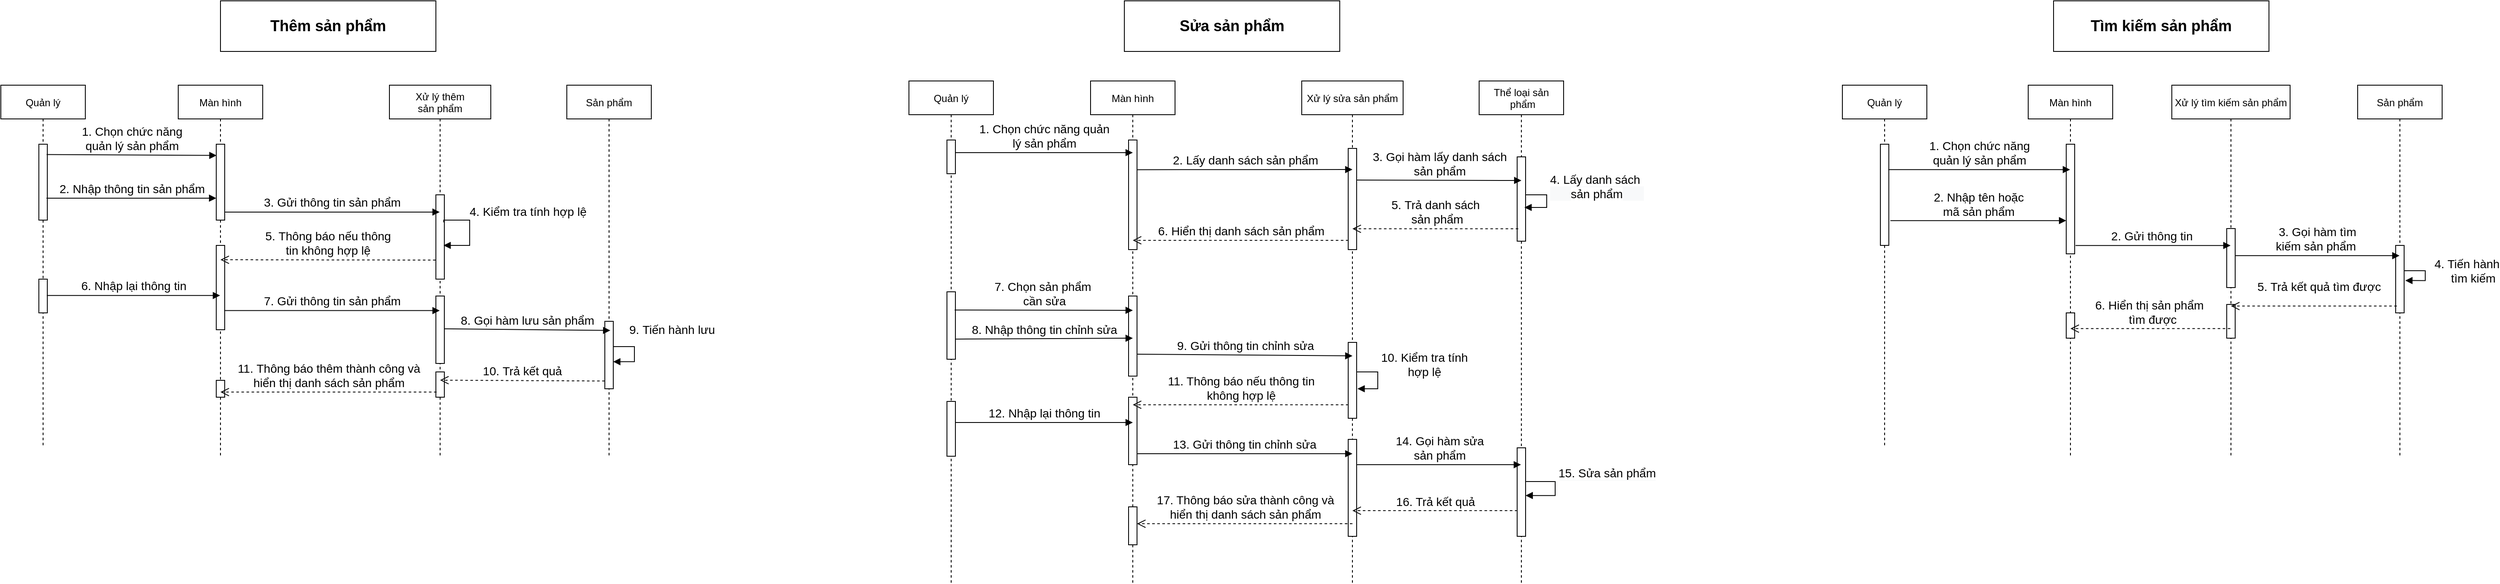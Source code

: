 <mxfile version="17.4.2" type="device"><diagram id="qGGBcqOVeafDl4ot22Fd" name="Page-1"><mxGraphModel dx="2216" dy="2206" grid="1" gridSize="10" guides="1" tooltips="1" connect="1" arrows="1" fold="1" page="1" pageScale="1" pageWidth="850" pageHeight="1100" math="0" shadow="0"><root><mxCell id="0"/><mxCell id="1" parent="0"/><mxCell id="F-oeoqeJH8lgBz33FF7a-1" value="Quản lý" style="shape=umlLifeline;perimeter=lifelinePerimeter;container=1;collapsible=0;recursiveResize=0;rounded=0;shadow=0;strokeWidth=1;" parent="1" vertex="1"><mxGeometry x="150" y="80" width="100" height="430" as="geometry"/></mxCell><mxCell id="F-oeoqeJH8lgBz33FF7a-2" value="" style="points=[];perimeter=orthogonalPerimeter;rounded=0;shadow=0;strokeWidth=1;" parent="F-oeoqeJH8lgBz33FF7a-1" vertex="1"><mxGeometry x="45" y="70" width="10" height="90" as="geometry"/></mxCell><mxCell id="F-oeoqeJH8lgBz33FF7a-3" value="" style="html=1;points=[];perimeter=orthogonalPerimeter;fontSize=12;" parent="F-oeoqeJH8lgBz33FF7a-1" vertex="1"><mxGeometry x="45" y="230" width="10" height="40" as="geometry"/></mxCell><mxCell id="F-oeoqeJH8lgBz33FF7a-4" value="Màn hình" style="shape=umlLifeline;perimeter=lifelinePerimeter;container=1;collapsible=0;recursiveResize=0;rounded=0;shadow=0;strokeWidth=1;" parent="1" vertex="1"><mxGeometry x="360" y="80" width="100" height="440" as="geometry"/></mxCell><mxCell id="F-oeoqeJH8lgBz33FF7a-5" value="" style="points=[];perimeter=orthogonalPerimeter;rounded=0;shadow=0;strokeWidth=1;" parent="F-oeoqeJH8lgBz33FF7a-4" vertex="1"><mxGeometry x="45" y="70" width="10" height="90" as="geometry"/></mxCell><mxCell id="F-oeoqeJH8lgBz33FF7a-6" value="" style="html=1;points=[];perimeter=orthogonalPerimeter;fontSize=12;" parent="F-oeoqeJH8lgBz33FF7a-4" vertex="1"><mxGeometry x="45" y="190" width="10" height="100" as="geometry"/></mxCell><mxCell id="F-oeoqeJH8lgBz33FF7a-7" value="" style="html=1;points=[];perimeter=orthogonalPerimeter;fontSize=12;" parent="F-oeoqeJH8lgBz33FF7a-4" vertex="1"><mxGeometry x="45" y="350" width="10" height="20" as="geometry"/></mxCell><mxCell id="F-oeoqeJH8lgBz33FF7a-8" value="Xử lý thêm&#10;sản phẩm" style="shape=umlLifeline;perimeter=lifelinePerimeter;container=1;collapsible=0;recursiveResize=0;rounded=0;shadow=0;strokeWidth=1;" parent="1" vertex="1"><mxGeometry x="610" y="80" width="120" height="440" as="geometry"/></mxCell><mxCell id="F-oeoqeJH8lgBz33FF7a-9" value="" style="points=[];perimeter=orthogonalPerimeter;rounded=0;shadow=0;strokeWidth=1;" parent="F-oeoqeJH8lgBz33FF7a-8" vertex="1"><mxGeometry x="55" y="130" width="10" height="100" as="geometry"/></mxCell><mxCell id="F-oeoqeJH8lgBz33FF7a-10" value="&lt;font style=&quot;font-size: 14px&quot;&gt;4.&amp;nbsp;Kiểm tra tính hợp lệ&lt;/font&gt;" style="edgeStyle=orthogonalEdgeStyle;html=1;align=left;spacingLeft=2;endArrow=block;rounded=0;fontSize=12;exitX=0.928;exitY=0.326;exitDx=0;exitDy=0;exitPerimeter=0;" parent="F-oeoqeJH8lgBz33FF7a-8" source="F-oeoqeJH8lgBz33FF7a-9" edge="1"><mxGeometry x="-0.375" y="10" relative="1" as="geometry"><mxPoint x="65" y="120" as="sourcePoint"/><Array as="points"><mxPoint x="64" y="160"/><mxPoint x="95" y="160"/><mxPoint x="95" y="190"/></Array><mxPoint x="64" y="190" as="targetPoint"/><mxPoint as="offset"/></mxGeometry></mxCell><mxCell id="F-oeoqeJH8lgBz33FF7a-11" value="" style="html=1;points=[];perimeter=orthogonalPerimeter;fontSize=12;" parent="F-oeoqeJH8lgBz33FF7a-8" vertex="1"><mxGeometry x="55" y="250" width="10" height="80" as="geometry"/></mxCell><mxCell id="F-oeoqeJH8lgBz33FF7a-12" value="" style="html=1;points=[];perimeter=orthogonalPerimeter;fontSize=12;" parent="F-oeoqeJH8lgBz33FF7a-8" vertex="1"><mxGeometry x="55" y="340" width="10" height="30" as="geometry"/></mxCell><mxCell id="F-oeoqeJH8lgBz33FF7a-13" value="Sản phẩm" style="shape=umlLifeline;perimeter=lifelinePerimeter;container=1;collapsible=0;recursiveResize=0;rounded=0;shadow=0;strokeWidth=1;" parent="1" vertex="1"><mxGeometry x="820" y="80" width="100" height="440" as="geometry"/></mxCell><mxCell id="F-oeoqeJH8lgBz33FF7a-14" value="&lt;font style=&quot;font-size: 14px&quot;&gt;9.&amp;nbsp;Tiến hành lưu&lt;/font&gt;" style="edgeStyle=orthogonalEdgeStyle;html=1;align=left;spacingLeft=2;endArrow=block;rounded=0;entryX=0.986;entryY=0.599;fontSize=12;entryDx=0;entryDy=0;entryPerimeter=0;" parent="F-oeoqeJH8lgBz33FF7a-13" target="F-oeoqeJH8lgBz33FF7a-15" edge="1"><mxGeometry x="-0.453" y="20" relative="1" as="geometry"><mxPoint x="50" y="310" as="sourcePoint"/><Array as="points"><mxPoint x="80" y="310"/><mxPoint x="80" y="328"/></Array><mxPoint x="55" y="330" as="targetPoint"/><mxPoint as="offset"/></mxGeometry></mxCell><mxCell id="F-oeoqeJH8lgBz33FF7a-15" value="" style="html=1;points=[];perimeter=orthogonalPerimeter;fontSize=12;" parent="F-oeoqeJH8lgBz33FF7a-13" vertex="1"><mxGeometry x="45" y="280" width="10" height="80" as="geometry"/></mxCell><mxCell id="F-oeoqeJH8lgBz33FF7a-16" value="&lt;font style=&quot;font-size: 14px&quot;&gt;2. Nhập thông tin&amp;nbsp;sản phẩm&lt;/font&gt;" style="html=1;verticalAlign=bottom;endArrow=block;rounded=0;exitX=0.9;exitY=0.711;exitDx=0;exitDy=0;exitPerimeter=0;" parent="1" source="F-oeoqeJH8lgBz33FF7a-2" target="F-oeoqeJH8lgBz33FF7a-5" edge="1"><mxGeometry width="80" relative="1" as="geometry"><mxPoint x="510" y="270" as="sourcePoint"/><mxPoint x="590" y="270" as="targetPoint"/></mxGeometry></mxCell><mxCell id="F-oeoqeJH8lgBz33FF7a-17" value="&lt;font style=&quot;font-size: 14px&quot;&gt;3. Gửi thông tin sản phẩm&lt;/font&gt;" style="html=1;verticalAlign=bottom;endArrow=block;rounded=0;fontSize=12;exitX=1.031;exitY=0.894;exitDx=0;exitDy=0;exitPerimeter=0;" parent="1" source="F-oeoqeJH8lgBz33FF7a-5" target="F-oeoqeJH8lgBz33FF7a-8" edge="1"><mxGeometry width="80" relative="1" as="geometry"><mxPoint x="510" y="270" as="sourcePoint"/><mxPoint x="590" y="270" as="targetPoint"/></mxGeometry></mxCell><mxCell id="F-oeoqeJH8lgBz33FF7a-18" value="&lt;font style=&quot;font-size: 14px&quot;&gt;5.&amp;nbsp;Thông báo nếu thông&lt;br&gt;tin không hợp lệ&lt;/font&gt;" style="html=1;verticalAlign=bottom;endArrow=open;dashed=1;endSize=8;rounded=0;fontSize=12;exitX=-0.038;exitY=0.774;exitDx=0;exitDy=0;exitPerimeter=0;" parent="1" source="F-oeoqeJH8lgBz33FF7a-9" edge="1"><mxGeometry relative="1" as="geometry"><mxPoint x="640" y="260" as="sourcePoint"/><mxPoint x="410" y="287" as="targetPoint"/></mxGeometry></mxCell><mxCell id="F-oeoqeJH8lgBz33FF7a-19" value="&lt;font style=&quot;font-size: 14px&quot;&gt;6.&amp;nbsp;Nhập lại thông tin&lt;/font&gt;" style="html=1;verticalAlign=bottom;endArrow=block;rounded=0;fontSize=12;exitX=0.938;exitY=0.485;exitDx=0;exitDy=0;exitPerimeter=0;" parent="1" source="F-oeoqeJH8lgBz33FF7a-3" target="F-oeoqeJH8lgBz33FF7a-4" edge="1"><mxGeometry width="80" relative="1" as="geometry"><mxPoint x="180" y="318" as="sourcePoint"/><mxPoint x="390" y="329" as="targetPoint"/></mxGeometry></mxCell><mxCell id="F-oeoqeJH8lgBz33FF7a-20" value="&lt;font style=&quot;font-size: 14px&quot;&gt;7. Gửi thông tin sản phẩm&lt;/font&gt;" style="html=1;verticalAlign=bottom;endArrow=block;rounded=0;fontSize=12;exitX=0.938;exitY=0.773;exitDx=0;exitDy=0;exitPerimeter=0;" parent="1" source="F-oeoqeJH8lgBz33FF7a-6" target="F-oeoqeJH8lgBz33FF7a-8" edge="1"><mxGeometry width="80" relative="1" as="geometry"><mxPoint x="360" y="290" as="sourcePoint"/><mxPoint x="440" y="290" as="targetPoint"/></mxGeometry></mxCell><mxCell id="F-oeoqeJH8lgBz33FF7a-21" value="&lt;font style=&quot;font-size: 14px&quot;&gt;8.&amp;nbsp;Gọi hàm lưu&amp;nbsp;sản phẩm&lt;/font&gt;" style="html=1;verticalAlign=bottom;endArrow=block;rounded=0;fontSize=12;exitX=0.986;exitY=0.486;exitDx=0;exitDy=0;exitPerimeter=0;entryX=0.515;entryY=0.661;entryDx=0;entryDy=0;entryPerimeter=0;" parent="1" source="F-oeoqeJH8lgBz33FF7a-11" target="F-oeoqeJH8lgBz33FF7a-13" edge="1"><mxGeometry width="80" relative="1" as="geometry"><mxPoint x="660" y="330" as="sourcePoint"/><mxPoint x="740" y="330" as="targetPoint"/></mxGeometry></mxCell><mxCell id="F-oeoqeJH8lgBz33FF7a-22" value="&lt;font style=&quot;font-size: 14px&quot;&gt;10.&amp;nbsp;Trả kết quả&lt;/font&gt;" style="html=1;verticalAlign=bottom;endArrow=open;dashed=1;endSize=8;rounded=0;fontSize=12;exitX=-0.014;exitY=0.885;exitDx=0;exitDy=0;exitPerimeter=0;entryX=0.5;entryY=0.795;entryDx=0;entryDy=0;entryPerimeter=0;" parent="1" source="F-oeoqeJH8lgBz33FF7a-15" target="F-oeoqeJH8lgBz33FF7a-8" edge="1"><mxGeometry relative="1" as="geometry"><mxPoint x="740" y="430" as="sourcePoint"/><mxPoint x="660" y="430" as="targetPoint"/></mxGeometry></mxCell><mxCell id="F-oeoqeJH8lgBz33FF7a-23" value="&lt;font style=&quot;font-size: 14px&quot;&gt;11.&amp;nbsp;Thông báo thêm thành công và&lt;br&gt;hiển thị danh sách sản phẩm&lt;/font&gt;" style="html=1;verticalAlign=bottom;endArrow=open;dashed=1;endSize=8;rounded=0;fontSize=12;exitX=0.081;exitY=0.797;exitDx=0;exitDy=0;exitPerimeter=0;" parent="1" source="F-oeoqeJH8lgBz33FF7a-12" target="F-oeoqeJH8lgBz33FF7a-4" edge="1"><mxGeometry relative="1" as="geometry"><mxPoint x="610" y="380" as="sourcePoint"/><mxPoint x="530" y="380" as="targetPoint"/></mxGeometry></mxCell><mxCell id="F-oeoqeJH8lgBz33FF7a-24" value="&lt;b&gt;&lt;font style=&quot;font-size: 18px&quot;&gt;Thêm sản phẩm&lt;/font&gt;&lt;/b&gt;" style="rounded=0;whiteSpace=wrap;html=1;fontSize=12;" parent="1" vertex="1"><mxGeometry x="410" y="-20" width="255" height="60" as="geometry"/></mxCell><mxCell id="F-oeoqeJH8lgBz33FF7a-26" value="Quản lý" style="shape=umlLifeline;perimeter=lifelinePerimeter;container=1;collapsible=0;recursiveResize=0;rounded=0;shadow=0;strokeWidth=1;" parent="1" vertex="1"><mxGeometry x="2330" y="80" width="100" height="430" as="geometry"/></mxCell><mxCell id="F-oeoqeJH8lgBz33FF7a-27" value="" style="points=[];perimeter=orthogonalPerimeter;rounded=0;shadow=0;strokeWidth=1;" parent="F-oeoqeJH8lgBz33FF7a-26" vertex="1"><mxGeometry x="45" y="70" width="10" height="120" as="geometry"/></mxCell><mxCell id="F-oeoqeJH8lgBz33FF7a-28" value="Màn hình" style="shape=umlLifeline;perimeter=lifelinePerimeter;container=1;collapsible=0;recursiveResize=0;rounded=0;shadow=0;strokeWidth=1;" parent="1" vertex="1"><mxGeometry x="2550" y="80" width="100" height="440" as="geometry"/></mxCell><mxCell id="F-oeoqeJH8lgBz33FF7a-29" value="" style="points=[];perimeter=orthogonalPerimeter;rounded=0;shadow=0;strokeWidth=1;" parent="F-oeoqeJH8lgBz33FF7a-28" vertex="1"><mxGeometry x="45" y="70" width="10" height="130" as="geometry"/></mxCell><mxCell id="F-oeoqeJH8lgBz33FF7a-30" value="" style="html=1;points=[];perimeter=orthogonalPerimeter;fontSize=12;" parent="F-oeoqeJH8lgBz33FF7a-28" vertex="1"><mxGeometry x="45" y="270" width="10" height="30" as="geometry"/></mxCell><mxCell id="F-oeoqeJH8lgBz33FF7a-31" value="Xử lý tìm kiếm sản phẩm" style="shape=umlLifeline;perimeter=lifelinePerimeter;container=1;collapsible=0;recursiveResize=0;rounded=0;shadow=0;strokeWidth=1;" parent="1" vertex="1"><mxGeometry x="2720" y="80" width="140" height="440" as="geometry"/></mxCell><mxCell id="F-oeoqeJH8lgBz33FF7a-32" value="" style="points=[];perimeter=orthogonalPerimeter;rounded=0;shadow=0;strokeWidth=1;" parent="F-oeoqeJH8lgBz33FF7a-31" vertex="1"><mxGeometry x="65" y="170" width="10" height="70" as="geometry"/></mxCell><mxCell id="F-oeoqeJH8lgBz33FF7a-33" value="" style="html=1;points=[];perimeter=orthogonalPerimeter;fontSize=12;" parent="F-oeoqeJH8lgBz33FF7a-31" vertex="1"><mxGeometry x="65" y="260" width="10" height="40" as="geometry"/></mxCell><mxCell id="F-oeoqeJH8lgBz33FF7a-34" value="Sản phẩm" style="shape=umlLifeline;perimeter=lifelinePerimeter;container=1;collapsible=0;recursiveResize=0;rounded=0;shadow=0;strokeWidth=1;" parent="1" vertex="1"><mxGeometry x="2940" y="80" width="100" height="440" as="geometry"/></mxCell><mxCell id="F-oeoqeJH8lgBz33FF7a-35" value="" style="html=1;points=[];perimeter=orthogonalPerimeter;fontSize=12;" parent="F-oeoqeJH8lgBz33FF7a-34" vertex="1"><mxGeometry x="45" y="190" width="10" height="80" as="geometry"/></mxCell><mxCell id="F-oeoqeJH8lgBz33FF7a-36" value="&lt;font style=&quot;font-size: 14px&quot;&gt;4. Tiến hành&lt;br&gt;&amp;nbsp; &amp;nbsp; &amp;nbsp;tìm kiếm&lt;/font&gt;" style="edgeStyle=orthogonalEdgeStyle;html=1;align=left;spacingLeft=2;endArrow=block;rounded=0;fontSize=12;exitX=1;exitY=0.375;exitDx=0;exitDy=0;exitPerimeter=0;entryX=1.133;entryY=0.521;entryDx=0;entryDy=0;entryPerimeter=0;" parent="F-oeoqeJH8lgBz33FF7a-34" source="F-oeoqeJH8lgBz33FF7a-35" target="F-oeoqeJH8lgBz33FF7a-35" edge="1"><mxGeometry x="-0.286" y="-10" relative="1" as="geometry"><mxPoint x="60" y="160" as="sourcePoint"/><Array as="points"><mxPoint x="80" y="220"/><mxPoint x="80" y="232"/></Array><mxPoint x="60" y="220" as="targetPoint"/><mxPoint x="10" y="-10" as="offset"/></mxGeometry></mxCell><mxCell id="F-oeoqeJH8lgBz33FF7a-37" value="&lt;font style=&quot;font-size: 14px&quot;&gt;2. Nhập tên hoặc &lt;br&gt;mã&amp;nbsp;sản phẩm&lt;/font&gt;" style="html=1;verticalAlign=bottom;endArrow=block;rounded=0;exitX=1.18;exitY=0.755;exitDx=0;exitDy=0;exitPerimeter=0;" parent="1" source="F-oeoqeJH8lgBz33FF7a-27" target="F-oeoqeJH8lgBz33FF7a-29" edge="1"><mxGeometry width="80" relative="1" as="geometry"><mxPoint x="2390" y="240" as="sourcePoint"/><mxPoint x="2760" y="270" as="targetPoint"/></mxGeometry></mxCell><mxCell id="F-oeoqeJH8lgBz33FF7a-38" value="&lt;font style=&quot;font-size: 14px&quot;&gt;2. Gửi thông tin&amp;nbsp;&lt;/font&gt;" style="html=1;verticalAlign=bottom;endArrow=block;rounded=0;fontSize=12;exitX=1.1;exitY=0.924;exitDx=0;exitDy=0;exitPerimeter=0;" parent="1" source="F-oeoqeJH8lgBz33FF7a-29" target="F-oeoqeJH8lgBz33FF7a-31" edge="1"><mxGeometry width="80" relative="1" as="geometry"><mxPoint x="2680" y="270" as="sourcePoint"/><mxPoint x="2760" y="270" as="targetPoint"/></mxGeometry></mxCell><mxCell id="F-oeoqeJH8lgBz33FF7a-39" value="&lt;b&gt;&lt;font style=&quot;font-size: 18px&quot;&gt;Tìm kiếm sản phẩm&lt;/font&gt;&lt;/b&gt;" style="rounded=0;whiteSpace=wrap;html=1;fontSize=12;" parent="1" vertex="1"><mxGeometry x="2580" y="-20" width="255" height="60" as="geometry"/></mxCell><mxCell id="F-oeoqeJH8lgBz33FF7a-40" value="&lt;font style=&quot;font-size: 14px&quot;&gt;3. Gọi hàm tìm &lt;br&gt;kiếm sản phẩm&amp;nbsp;&lt;/font&gt;" style="html=1;verticalAlign=bottom;endArrow=block;rounded=0;fontSize=12;exitX=1.003;exitY=0.459;exitDx=0;exitDy=0;exitPerimeter=0;" parent="1" source="F-oeoqeJH8lgBz33FF7a-32" target="F-oeoqeJH8lgBz33FF7a-34" edge="1"><mxGeometry width="80" relative="1" as="geometry"><mxPoint x="2830" y="220" as="sourcePoint"/><mxPoint x="2710" y="260" as="targetPoint"/></mxGeometry></mxCell><mxCell id="F-oeoqeJH8lgBz33FF7a-41" value="&lt;font style=&quot;font-size: 14px&quot;&gt;5. Trả kết quả tìm được&lt;/font&gt;" style="html=1;verticalAlign=bottom;endArrow=open;dashed=1;endSize=8;rounded=0;fontSize=12;exitX=0.134;exitY=0.899;exitDx=0;exitDy=0;exitPerimeter=0;" parent="1" source="F-oeoqeJH8lgBz33FF7a-35" target="F-oeoqeJH8lgBz33FF7a-31" edge="1"><mxGeometry x="-0.056" y="-12" relative="1" as="geometry"><mxPoint x="2930" y="200" as="sourcePoint"/><mxPoint x="2850" y="200" as="targetPoint"/><mxPoint as="offset"/></mxGeometry></mxCell><mxCell id="F-oeoqeJH8lgBz33FF7a-42" value="&lt;font style=&quot;font-size: 14px&quot;&gt;6. Hiển thị sản phẩm&amp;nbsp;&lt;br&gt;&amp;nbsp;tìm được&lt;/font&gt;" style="html=1;verticalAlign=bottom;endArrow=open;dashed=1;endSize=8;rounded=0;fontSize=12;exitX=0.495;exitY=0.656;exitDx=0;exitDy=0;exitPerimeter=0;" parent="1" source="F-oeoqeJH8lgBz33FF7a-31" target="F-oeoqeJH8lgBz33FF7a-28" edge="1"><mxGeometry relative="1" as="geometry"><mxPoint x="2930" y="330" as="sourcePoint"/><mxPoint x="2700" y="310" as="targetPoint"/></mxGeometry></mxCell><mxCell id="F-oeoqeJH8lgBz33FF7a-43" value="&lt;font style=&quot;font-size: 14px&quot;&gt;1. Chọn chức năng &lt;br&gt;quản lý sản phẩm&lt;/font&gt;" style="html=1;verticalAlign=bottom;endArrow=block;rounded=0;fontSize=12;entryX=0.033;entryY=0.148;entryDx=0;entryDy=0;entryPerimeter=0;exitX=0.92;exitY=0.136;exitDx=0;exitDy=0;exitPerimeter=0;" parent="1" source="F-oeoqeJH8lgBz33FF7a-2" target="F-oeoqeJH8lgBz33FF7a-5" edge="1"><mxGeometry width="80" relative="1" as="geometry"><mxPoint x="140" y="163" as="sourcePoint"/><mxPoint x="680" y="190" as="targetPoint"/></mxGeometry></mxCell><mxCell id="F-oeoqeJH8lgBz33FF7a-68" value="1. Chọn chức năng &lt;br&gt;quản lý sản phẩm" style="html=1;verticalAlign=bottom;endArrow=block;rounded=0;fontSize=14;exitX=0.933;exitY=0.251;exitDx=0;exitDy=0;exitPerimeter=0;" parent="1" source="F-oeoqeJH8lgBz33FF7a-27" target="F-oeoqeJH8lgBz33FF7a-28" edge="1"><mxGeometry width="80" relative="1" as="geometry"><mxPoint x="2280" y="210" as="sourcePoint"/><mxPoint x="2360" y="210" as="targetPoint"/></mxGeometry></mxCell><mxCell id="_5m4zO72RweKSbuo_M-5-1" value="&lt;b&gt;&lt;font style=&quot;font-size: 18px&quot;&gt;Sửa sản phẩm&lt;/font&gt;&lt;/b&gt;" style="rounded=0;whiteSpace=wrap;html=1;fontSize=12;" parent="1" vertex="1"><mxGeometry x="1480" y="-20" width="255" height="60" as="geometry"/></mxCell><mxCell id="_5m4zO72RweKSbuo_M-5-2" value="Quản lý" style="shape=umlLifeline;perimeter=lifelinePerimeter;container=1;collapsible=0;recursiveResize=0;rounded=0;shadow=0;strokeWidth=1;" parent="1" vertex="1"><mxGeometry x="1225" y="75" width="100" height="595" as="geometry"/></mxCell><mxCell id="_5m4zO72RweKSbuo_M-5-3" value="" style="points=[];perimeter=orthogonalPerimeter;rounded=0;shadow=0;strokeWidth=1;" parent="_5m4zO72RweKSbuo_M-5-2" vertex="1"><mxGeometry x="45" y="70" width="10" height="40" as="geometry"/></mxCell><mxCell id="_5m4zO72RweKSbuo_M-5-4" value="" style="html=1;points=[];perimeter=orthogonalPerimeter;fontSize=12;" parent="_5m4zO72RweKSbuo_M-5-2" vertex="1"><mxGeometry x="45" y="250" width="10" height="80" as="geometry"/></mxCell><mxCell id="_5m4zO72RweKSbuo_M-5-5" value="" style="html=1;points=[];perimeter=orthogonalPerimeter;fontSize=12;" parent="_5m4zO72RweKSbuo_M-5-2" vertex="1"><mxGeometry x="45" y="380" width="10" height="65" as="geometry"/></mxCell><mxCell id="_5m4zO72RweKSbuo_M-5-6" value="Màn hình" style="shape=umlLifeline;perimeter=lifelinePerimeter;container=1;collapsible=0;recursiveResize=0;rounded=0;shadow=0;strokeWidth=1;" parent="1" vertex="1"><mxGeometry x="1440" y="75" width="100" height="595" as="geometry"/></mxCell><mxCell id="_5m4zO72RweKSbuo_M-5-7" value="" style="points=[];perimeter=orthogonalPerimeter;rounded=0;shadow=0;strokeWidth=1;" parent="_5m4zO72RweKSbuo_M-5-6" vertex="1"><mxGeometry x="45" y="70" width="10" height="130" as="geometry"/></mxCell><mxCell id="_5m4zO72RweKSbuo_M-5-8" value="" style="html=1;points=[];perimeter=orthogonalPerimeter;fontSize=12;" parent="_5m4zO72RweKSbuo_M-5-6" vertex="1"><mxGeometry x="45" y="255" width="10" height="95" as="geometry"/></mxCell><mxCell id="_5m4zO72RweKSbuo_M-5-9" value="" style="html=1;points=[];perimeter=orthogonalPerimeter;fontSize=12;" parent="_5m4zO72RweKSbuo_M-5-6" vertex="1"><mxGeometry x="45" y="375" width="10" height="80" as="geometry"/></mxCell><mxCell id="_5m4zO72RweKSbuo_M-5-10" value="" style="html=1;points=[];perimeter=orthogonalPerimeter;fontSize=12;" parent="_5m4zO72RweKSbuo_M-5-6" vertex="1"><mxGeometry x="45" y="505" width="10" height="45" as="geometry"/></mxCell><mxCell id="_5m4zO72RweKSbuo_M-5-11" value="Xử lý sửa sản phẩm" style="shape=umlLifeline;perimeter=lifelinePerimeter;container=1;collapsible=0;recursiveResize=0;rounded=0;shadow=0;strokeWidth=1;" parent="1" vertex="1"><mxGeometry x="1690" y="75" width="120" height="595" as="geometry"/></mxCell><mxCell id="_5m4zO72RweKSbuo_M-5-12" value="" style="points=[];perimeter=orthogonalPerimeter;rounded=0;shadow=0;strokeWidth=1;" parent="_5m4zO72RweKSbuo_M-5-11" vertex="1"><mxGeometry x="55" y="80" width="10" height="120" as="geometry"/></mxCell><mxCell id="_5m4zO72RweKSbuo_M-5-13" value="" style="html=1;points=[];perimeter=orthogonalPerimeter;fontSize=12;" parent="_5m4zO72RweKSbuo_M-5-11" vertex="1"><mxGeometry x="55" y="310" width="10" height="90" as="geometry"/></mxCell><mxCell id="_5m4zO72RweKSbuo_M-5-14" value="&lt;div style=&quot;text-align: center&quot;&gt;&lt;font face=&quot;helvetica&quot;&gt;&lt;span style=&quot;font-size: 14px ; background-color: rgb(255 , 255 , 255)&quot;&gt;10. Kiểm tra tính&lt;/span&gt;&lt;/font&gt;&lt;/div&gt;&lt;div style=&quot;text-align: center&quot;&gt;&lt;font face=&quot;helvetica&quot;&gt;&lt;span style=&quot;font-size: 14px ; background-color: rgb(255 , 255 , 255)&quot;&gt;hợp lệ&lt;/span&gt;&lt;/font&gt;&lt;/div&gt;" style="edgeStyle=orthogonalEdgeStyle;html=1;align=left;spacingLeft=2;endArrow=block;rounded=0;fontSize=12;" parent="_5m4zO72RweKSbuo_M-5-11" edge="1"><mxGeometry x="-0.251" y="-10" relative="1" as="geometry"><mxPoint x="65" y="345" as="sourcePoint"/><Array as="points"><mxPoint x="90" y="345"/><mxPoint x="90" y="365"/></Array><mxPoint x="66" y="365" as="targetPoint"/><mxPoint x="10" y="-10" as="offset"/></mxGeometry></mxCell><mxCell id="_5m4zO72RweKSbuo_M-5-15" value="" style="html=1;points=[];perimeter=orthogonalPerimeter;fontSize=12;" parent="_5m4zO72RweKSbuo_M-5-11" vertex="1"><mxGeometry x="55" y="425" width="10" height="115" as="geometry"/></mxCell><mxCell id="_5m4zO72RweKSbuo_M-5-16" value="Thể loại sản&#10; phẩm" style="shape=umlLifeline;perimeter=lifelinePerimeter;container=1;collapsible=0;recursiveResize=0;rounded=0;shadow=0;strokeWidth=1;" parent="1" vertex="1"><mxGeometry x="1900" y="75" width="100" height="595" as="geometry"/></mxCell><mxCell id="_5m4zO72RweKSbuo_M-5-17" value="" style="points=[];perimeter=orthogonalPerimeter;rounded=0;shadow=0;strokeWidth=1;" parent="_5m4zO72RweKSbuo_M-5-16" vertex="1"><mxGeometry x="45" y="90" width="10" height="100" as="geometry"/></mxCell><mxCell id="_5m4zO72RweKSbuo_M-5-18" value="&lt;div style=&quot;background-color: rgb(248 , 249 , 250) ; text-align: center&quot;&gt;&lt;span style=&quot;background-color: rgb(255 , 255 , 255) ; font-size: 14px ; font-family: &amp;#34;helvetica&amp;#34;&quot;&gt;4. Lấy danh sách&amp;nbsp;&lt;/span&gt;&lt;/div&gt;&lt;div style=&quot;background-color: rgb(248 , 249 , 250) ; text-align: center&quot;&gt;&lt;span style=&quot;background-color: rgb(255 , 255 , 255) ; font-size: 14px ; font-family: &amp;#34;helvetica&amp;#34;&quot;&gt;sản phẩm&lt;/span&gt;&lt;/div&gt;" style="edgeStyle=orthogonalEdgeStyle;html=1;align=left;spacingLeft=2;endArrow=block;rounded=0;fontSize=12;entryX=0.863;entryY=0.604;entryDx=0;entryDy=0;entryPerimeter=0;" parent="_5m4zO72RweKSbuo_M-5-16" target="_5m4zO72RweKSbuo_M-5-17" edge="1"><mxGeometry x="-0.251" y="-10" relative="1" as="geometry"><mxPoint x="55" y="135" as="sourcePoint"/><Array as="points"><mxPoint x="80" y="135"/><mxPoint x="80" y="150"/><mxPoint x="54" y="150"/></Array><mxPoint x="54" y="135" as="targetPoint"/><mxPoint x="10" y="-10" as="offset"/></mxGeometry></mxCell><mxCell id="_5m4zO72RweKSbuo_M-5-19" value="" style="html=1;points=[];perimeter=orthogonalPerimeter;fontSize=12;" parent="_5m4zO72RweKSbuo_M-5-16" vertex="1"><mxGeometry x="45" y="435" width="10" height="105" as="geometry"/></mxCell><mxCell id="_5m4zO72RweKSbuo_M-5-20" value="&lt;div style=&quot;background-color: rgb(248 , 249 , 250) ; text-align: center&quot;&gt;&lt;span style=&quot;background-color: rgb(255 , 255 , 255) ; font-size: 14px ; font-family: &amp;#34;helvetica&amp;#34;&quot;&gt;15. Sửa&amp;nbsp;&lt;/span&gt;&lt;span style=&quot;background-color: rgb(255 , 255 , 255) ; font-family: &amp;#34;helvetica&amp;#34; ; font-size: 14px&quot;&gt;sản phẩm&lt;/span&gt;&lt;/div&gt;" style="edgeStyle=orthogonalEdgeStyle;html=1;align=left;spacingLeft=2;endArrow=block;rounded=0;fontSize=12;entryX=1;entryY=0.539;entryDx=0;entryDy=0;entryPerimeter=0;" parent="_5m4zO72RweKSbuo_M-5-16" target="_5m4zO72RweKSbuo_M-5-19" edge="1"><mxGeometry x="-0.192" y="10" relative="1" as="geometry"><mxPoint x="55" y="475" as="sourcePoint"/><Array as="points"><mxPoint x="56" y="475"/><mxPoint x="90" y="475"/><mxPoint x="90" y="492"/></Array><mxPoint x="63.63" y="160.4" as="targetPoint"/><mxPoint x="-10" y="-10" as="offset"/></mxGeometry></mxCell><mxCell id="_5m4zO72RweKSbuo_M-5-21" value="&lt;font style=&quot;font-size: 14px&quot;&gt;1. Chọn chức năng quản&lt;br&gt;lý sản phẩm&lt;/font&gt;" style="html=1;verticalAlign=bottom;endArrow=block;rounded=0;fontSize=12;" parent="1" edge="1"><mxGeometry width="80" relative="1" as="geometry"><mxPoint x="1280" y="160" as="sourcePoint"/><mxPoint x="1490" y="160" as="targetPoint"/></mxGeometry></mxCell><mxCell id="_5m4zO72RweKSbuo_M-5-22" value="&lt;span style=&quot;font-size: 14px&quot;&gt;2. Lấy danh sách sản phẩm&lt;/span&gt;" style="html=1;verticalAlign=bottom;endArrow=block;rounded=0;fontSize=12;exitX=1.031;exitY=0.271;exitDx=0;exitDy=0;exitPerimeter=0;" parent="1" source="_5m4zO72RweKSbuo_M-5-7" edge="1"><mxGeometry width="80" relative="1" as="geometry"><mxPoint x="1523" y="286.96" as="sourcePoint"/><mxPoint x="1750" y="180" as="targetPoint"/></mxGeometry></mxCell><mxCell id="_5m4zO72RweKSbuo_M-5-23" value="&lt;span style=&quot;font-size: 14px&quot;&gt;3. Gọi hàm lấy danh sách&lt;br&gt;&lt;/span&gt;&lt;span style=&quot;font-size: 14px&quot;&gt;sản phẩm&lt;/span&gt;&lt;span style=&quot;font-size: 14px&quot;&gt;&lt;br&gt;&lt;/span&gt;" style="html=1;verticalAlign=bottom;endArrow=block;rounded=0;fontSize=12;exitX=1.011;exitY=0.313;exitDx=0;exitDy=0;exitPerimeter=0;" parent="1" source="_5m4zO72RweKSbuo_M-5-12" edge="1"><mxGeometry width="80" relative="1" as="geometry"><mxPoint x="1800" y="190" as="sourcePoint"/><mxPoint x="1950" y="193" as="targetPoint"/></mxGeometry></mxCell><mxCell id="_5m4zO72RweKSbuo_M-5-24" value="&lt;font style=&quot;font-size: 14px&quot;&gt;5.&amp;nbsp;Trả danh sách&lt;br&gt;&amp;nbsp;sản phẩm&lt;br&gt;&lt;/font&gt;" style="html=1;verticalAlign=bottom;endArrow=open;dashed=1;endSize=8;rounded=0;fontSize=12;exitX=0.134;exitY=0.853;exitDx=0;exitDy=0;exitPerimeter=0;" parent="1" source="_5m4zO72RweKSbuo_M-5-17" target="_5m4zO72RweKSbuo_M-5-11" edge="1"><mxGeometry relative="1" as="geometry"><mxPoint x="1980" y="238" as="sourcePoint"/><mxPoint x="1790" y="250" as="targetPoint"/></mxGeometry></mxCell><mxCell id="_5m4zO72RweKSbuo_M-5-25" value="&lt;font style=&quot;font-size: 14px&quot;&gt;6. Hiển thị danh sách sản phẩm&lt;br&gt;&lt;/font&gt;" style="html=1;verticalAlign=bottom;endArrow=open;dashed=1;endSize=8;rounded=0;fontSize=12;exitX=0.033;exitY=0.908;exitDx=0;exitDy=0;exitPerimeter=0;" parent="1" source="_5m4zO72RweKSbuo_M-5-12" target="_5m4zO72RweKSbuo_M-5-6" edge="1"><mxGeometry relative="1" as="geometry"><mxPoint x="1780" y="249" as="sourcePoint"/><mxPoint x="1510" y="270" as="targetPoint"/></mxGeometry></mxCell><mxCell id="_5m4zO72RweKSbuo_M-5-26" value="&lt;span style=&quot;font-size: 14px&quot;&gt;7. Chọn sản phẩm&amp;nbsp;&lt;br&gt;cần sửa&lt;br&gt;&lt;/span&gt;" style="html=1;verticalAlign=bottom;endArrow=block;rounded=0;fontSize=12;exitX=0.914;exitY=0.27;exitDx=0;exitDy=0;exitPerimeter=0;" parent="1" source="_5m4zO72RweKSbuo_M-5-4" edge="1"><mxGeometry width="80" relative="1" as="geometry"><mxPoint x="1280" y="345" as="sourcePoint"/><mxPoint x="1490" y="347" as="targetPoint"/></mxGeometry></mxCell><mxCell id="_5m4zO72RweKSbuo_M-5-27" value="&lt;span style=&quot;font-size: 14px&quot;&gt;8. Nhập thông tin chỉnh sửa&lt;br&gt;&lt;/span&gt;" style="html=1;verticalAlign=bottom;endArrow=block;rounded=0;fontSize=12;exitX=1.027;exitY=0.701;exitDx=0;exitDy=0;exitPerimeter=0;" parent="1" source="_5m4zO72RweKSbuo_M-5-4" edge="1"><mxGeometry width="80" relative="1" as="geometry"><mxPoint x="1291.05" y="350.315" as="sourcePoint"/><mxPoint x="1490" y="380" as="targetPoint"/></mxGeometry></mxCell><mxCell id="_5m4zO72RweKSbuo_M-5-28" value="&lt;span style=&quot;font-size: 14px&quot;&gt;9. Gửi thông tin chỉnh sửa&lt;br&gt;&lt;/span&gt;" style="html=1;verticalAlign=bottom;endArrow=block;rounded=0;fontSize=12;exitX=1.033;exitY=0.726;exitDx=0;exitDy=0;exitPerimeter=0;" parent="1" source="_5m4zO72RweKSbuo_M-5-8" edge="1"><mxGeometry width="80" relative="1" as="geometry"><mxPoint x="1520" y="399" as="sourcePoint"/><mxPoint x="1750" y="401" as="targetPoint"/></mxGeometry></mxCell><mxCell id="_5m4zO72RweKSbuo_M-5-29" value="&lt;font style=&quot;font-size: 14px&quot;&gt;11. Thông báo nếu thông tin&lt;br&gt;không hợp lệ&lt;br&gt;&lt;/font&gt;" style="html=1;verticalAlign=bottom;endArrow=open;dashed=1;endSize=8;rounded=0;fontSize=12;exitX=0.034;exitY=0.822;exitDx=0;exitDy=0;exitPerimeter=0;" parent="1" source="_5m4zO72RweKSbuo_M-5-13" target="_5m4zO72RweKSbuo_M-5-6" edge="1"><mxGeometry relative="1" as="geometry"><mxPoint x="1755.33" y="273.96" as="sourcePoint"/><mxPoint x="1519.81" y="273.96" as="targetPoint"/></mxGeometry></mxCell><mxCell id="_5m4zO72RweKSbuo_M-5-30" value="&lt;span style=&quot;font-size: 14px&quot;&gt;12. Nhập lại thông tin&lt;br&gt;&lt;/span&gt;" style="html=1;verticalAlign=bottom;endArrow=block;rounded=0;fontSize=12;" parent="1" edge="1"><mxGeometry width="80" relative="1" as="geometry"><mxPoint x="1280" y="480" as="sourcePoint"/><mxPoint x="1490" y="480" as="targetPoint"/></mxGeometry></mxCell><mxCell id="_5m4zO72RweKSbuo_M-5-31" value="&lt;span style=&quot;font-size: 14px&quot;&gt;13. Gửi thông tin chỉnh sửa&lt;br&gt;&lt;/span&gt;" style="html=1;verticalAlign=bottom;endArrow=block;rounded=0;fontSize=12;exitX=1;exitY=0.837;exitDx=0;exitDy=0;exitPerimeter=0;" parent="1" source="_5m4zO72RweKSbuo_M-5-9" edge="1"><mxGeometry width="80" relative="1" as="geometry"><mxPoint x="1525.33" y="408.97" as="sourcePoint"/><mxPoint x="1750" y="517" as="targetPoint"/></mxGeometry></mxCell><mxCell id="_5m4zO72RweKSbuo_M-5-32" value="&lt;span style=&quot;font-size: 14px&quot;&gt;14. Gọi hàm sửa &lt;br&gt;sản phẩm&lt;br&gt;&lt;/span&gt;" style="html=1;verticalAlign=bottom;endArrow=block;rounded=0;fontSize=12;exitX=1;exitY=0.261;exitDx=0;exitDy=0;exitPerimeter=0;" parent="1" source="_5m4zO72RweKSbuo_M-5-15" target="_5m4zO72RweKSbuo_M-5-16" edge="1"><mxGeometry width="80" relative="1" as="geometry"><mxPoint x="1535.33" y="418.97" as="sourcePoint"/><mxPoint x="1770" y="421.0" as="targetPoint"/></mxGeometry></mxCell><mxCell id="_5m4zO72RweKSbuo_M-5-33" value="&lt;font style=&quot;font-size: 14px&quot;&gt;16. Trả kết quả&lt;br&gt;&lt;/font&gt;" style="html=1;verticalAlign=bottom;endArrow=open;dashed=1;endSize=8;rounded=0;fontSize=12;exitX=0.034;exitY=0.71;exitDx=0;exitDy=0;exitPerimeter=0;" parent="1" source="_5m4zO72RweKSbuo_M-5-19" target="_5m4zO72RweKSbuo_M-5-11" edge="1"><mxGeometry relative="1" as="geometry"><mxPoint x="1956.34" y="260.3" as="sourcePoint"/><mxPoint x="1759.81" y="260.3" as="targetPoint"/></mxGeometry></mxCell><mxCell id="_5m4zO72RweKSbuo_M-5-34" value="&lt;font style=&quot;font-size: 14px&quot;&gt;17. Thông báo sửa thành công&amp;nbsp;và &lt;br&gt;hiển thị danh sách sản phẩm&lt;br&gt;&lt;/font&gt;" style="html=1;verticalAlign=bottom;endArrow=open;dashed=1;endSize=8;rounded=0;fontSize=12;exitX=0.5;exitY=0.87;exitDx=0;exitDy=0;exitPerimeter=0;" parent="1" source="_5m4zO72RweKSbuo_M-5-15" target="_5m4zO72RweKSbuo_M-5-10" edge="1"><mxGeometry relative="1" as="geometry"><mxPoint x="1955.34" y="594.55" as="sourcePoint"/><mxPoint x="1759.81" y="594.55" as="targetPoint"/></mxGeometry></mxCell></root></mxGraphModel></diagram></mxfile>